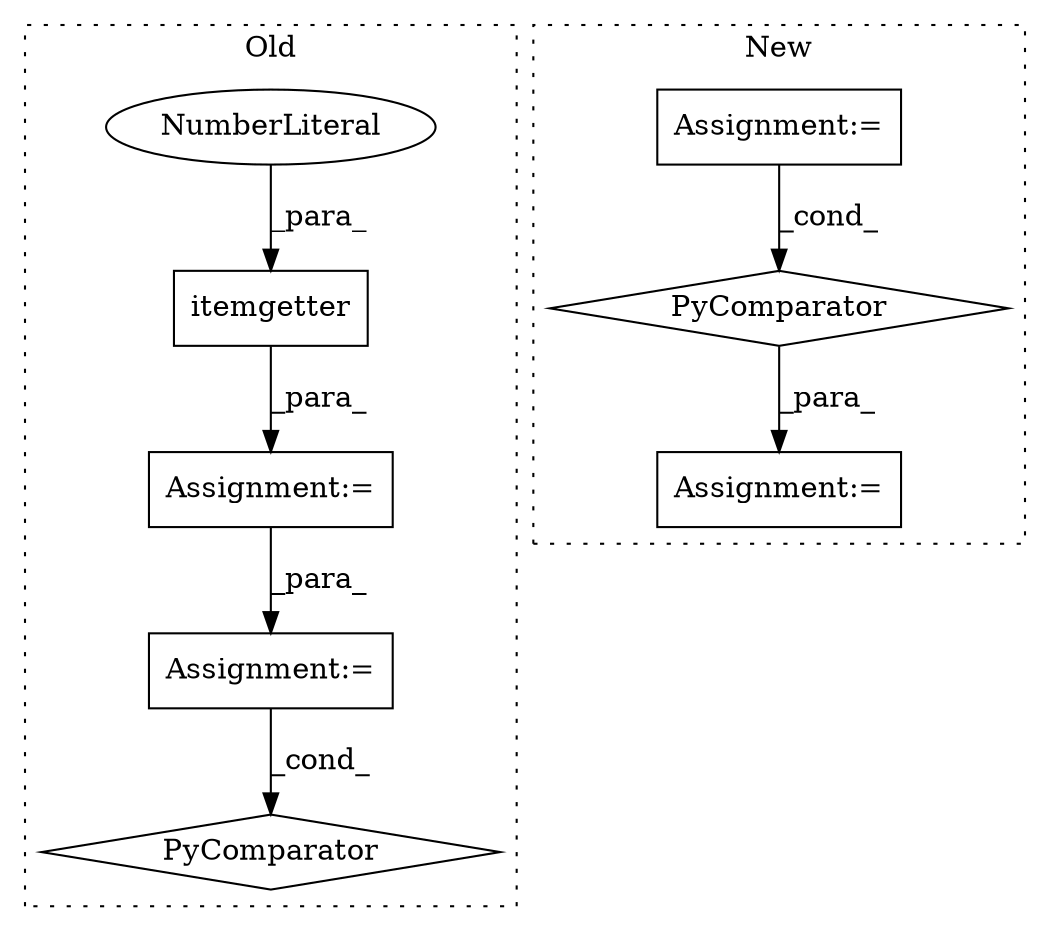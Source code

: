 digraph G {
subgraph cluster0 {
1 [label="itemgetter" a="32" s="34577,34589" l="11,1" shape="box"];
3 [label="Assignment:=" a="7" s="34950" l="26" shape="box"];
5 [label="NumberLiteral" a="34" s="34588" l="1" shape="ellipse"];
7 [label="Assignment:=" a="7" s="34553" l="1" shape="box"];
8 [label="PyComparator" a="113" s="34839" l="26" shape="diamond"];
label = "Old";
style="dotted";
}
subgraph cluster1 {
2 [label="PyComparator" a="113" s="35262" l="25" shape="diamond"];
4 [label="Assignment:=" a="7" s="34951" l="76" shape="box"];
6 [label="Assignment:=" a="7" s="35119" l="12" shape="box"];
label = "New";
style="dotted";
}
1 -> 7 [label="_para_"];
2 -> 6 [label="_para_"];
3 -> 8 [label="_cond_"];
4 -> 2 [label="_cond_"];
5 -> 1 [label="_para_"];
7 -> 3 [label="_para_"];
}